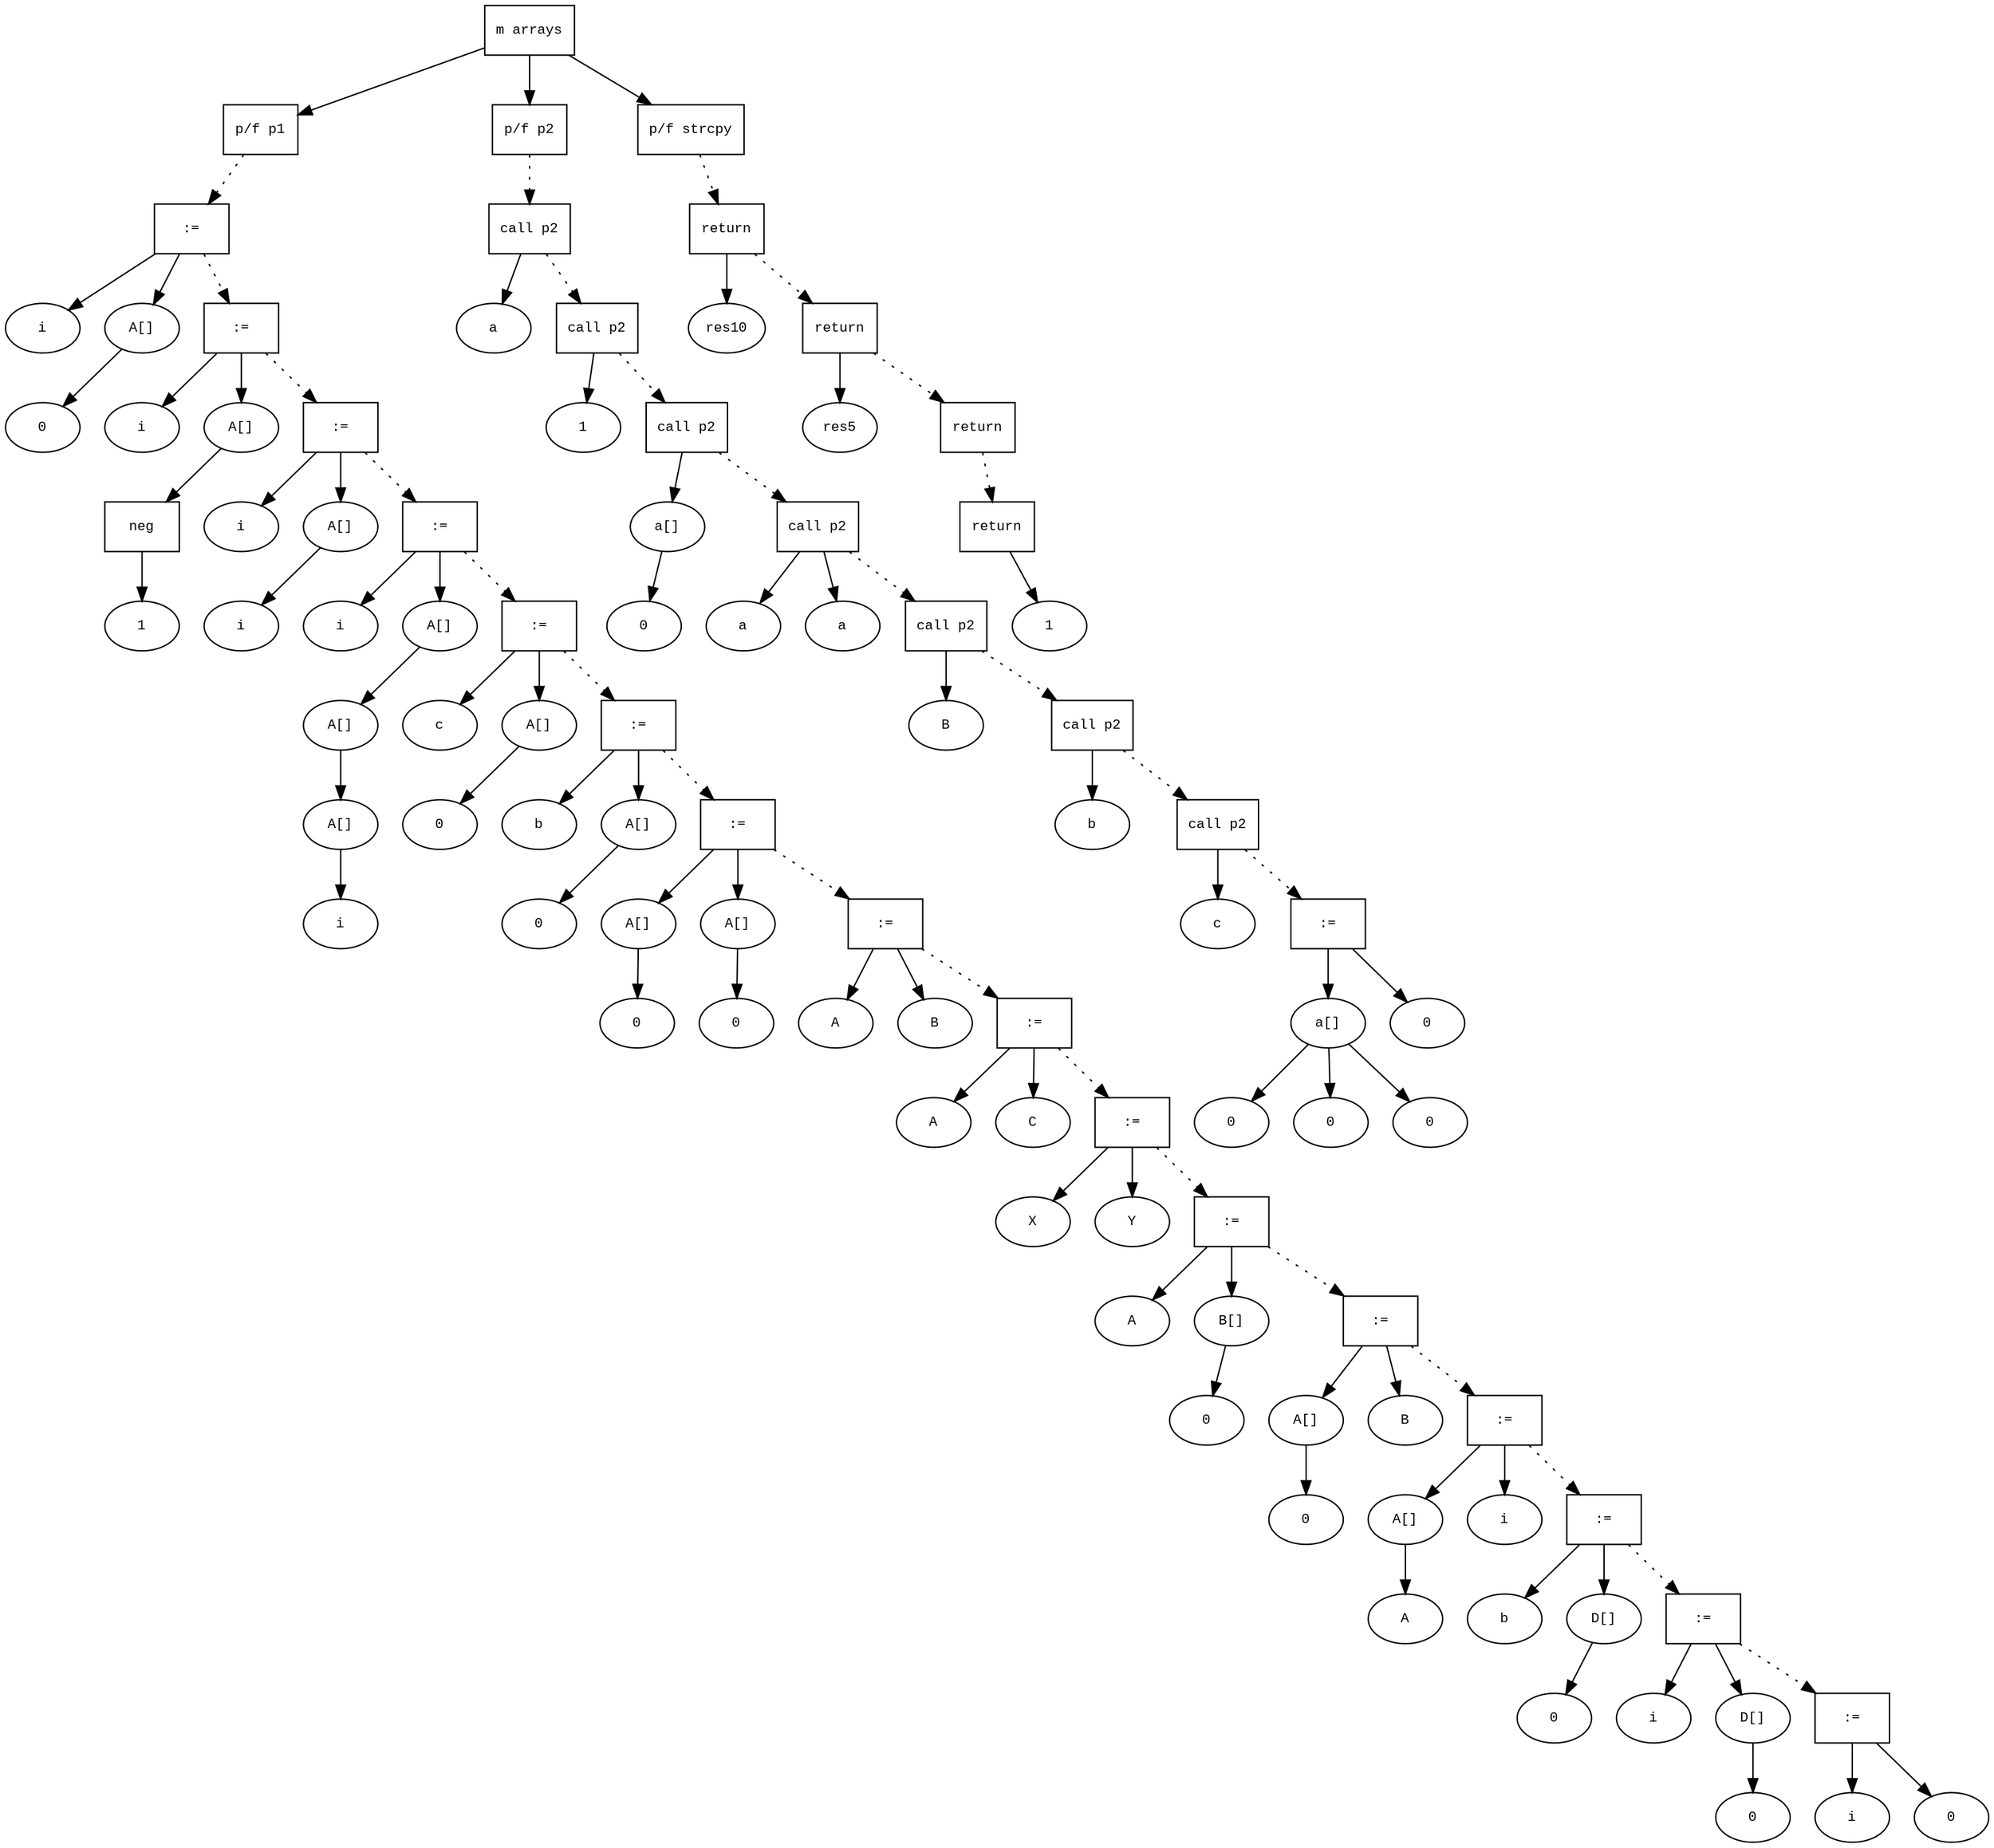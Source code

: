 digraph AST {
  graph [fontname="Times New Roman",fontsize=10];
  node  [fontname="Courier New",fontsize=10];
  edge  [fontname="Times New Roman",fontsize=10];

  node0 [label="m arrays",shape=box];
  node12 [label="p/f p1",shape=box];
  node21 [label=":=",shape=box];
  node18 [label="i",shape=ellipse];
  node21->node18;
  node19 [label="A[]",shape=ellipse];
  node20 [label="0",shape=ellipse];
  node19-> node20;
  node21->node19;
  node12 -> node21 [style=dotted];
  node26 [label=":=",shape=box];
  node22 [label="i",shape=ellipse];
  node26->node22;
  node23 [label="A[]",shape=ellipse];
  node25 [label="neg",shape=box];
  node24 [label="1",shape=ellipse];
  node25->node24;
  node23-> node25;
  node26->node23;
  node21 -> node26 [style=dotted];
  node30 [label=":=",shape=box];
  node27 [label="i",shape=ellipse];
  node30->node27;
  node28 [label="A[]",shape=ellipse];
  node29 [label="i",shape=ellipse];
  node28-> node29;
  node30->node28;
  node26 -> node30 [style=dotted];
  node36 [label=":=",shape=box];
  node31 [label="i",shape=ellipse];
  node36->node31;
  node32 [label="A[]",shape=ellipse];
  node33 [label="A[]",shape=ellipse];
  node34 [label="A[]",shape=ellipse];
  node35 [label="i",shape=ellipse];
  node34-> node35;
  node33-> node34;
  node32-> node33;
  node36->node32;
  node30 -> node36 [style=dotted];
  node40 [label=":=",shape=box];
  node37 [label="c",shape=ellipse];
  node40->node37;
  node38 [label="A[]",shape=ellipse];
  node39 [label="0",shape=ellipse];
  node38-> node39;
  node40->node38;
  node36 -> node40 [style=dotted];
  node44 [label=":=",shape=box];
  node41 [label="b",shape=ellipse];
  node44->node41;
  node42 [label="A[]",shape=ellipse];
  node43 [label="0",shape=ellipse];
  node42-> node43;
  node44->node42;
  node40 -> node44 [style=dotted];
  node49 [label=":=",shape=box];
  node45 [label="A[]",shape=ellipse];
  node46 [label="0",shape=ellipse];
  node45-> node46;
  node49->node45;
  node47 [label="A[]",shape=ellipse];
  node48 [label="0",shape=ellipse];
  node47-> node48;
  node49->node47;
  node44 -> node49 [style=dotted];
  node52 [label=":=",shape=box];
  node50 [label="A",shape=ellipse];
  node52->node50;
  node51 [label="B",shape=ellipse];
  node52->node51;
  node49 -> node52 [style=dotted];
  node55 [label=":=",shape=box];
  node53 [label="A",shape=ellipse];
  node55->node53;
  node54 [label="C",shape=ellipse];
  node55->node54;
  node52 -> node55 [style=dotted];
  node58 [label=":=",shape=box];
  node56 [label="X",shape=ellipse];
  node58->node56;
  node57 [label="Y",shape=ellipse];
  node58->node57;
  node55 -> node58 [style=dotted];
  node62 [label=":=",shape=box];
  node59 [label="A",shape=ellipse];
  node62->node59;
  node60 [label="B[]",shape=ellipse];
  node61 [label="0",shape=ellipse];
  node60-> node61;
  node62->node60;
  node58 -> node62 [style=dotted];
  node66 [label=":=",shape=box];
  node63 [label="A[]",shape=ellipse];
  node64 [label="0",shape=ellipse];
  node63-> node64;
  node66->node63;
  node65 [label="B",shape=ellipse];
  node66->node65;
  node62 -> node66 [style=dotted];
  node70 [label=":=",shape=box];
  node67 [label="A[]",shape=ellipse];
  node68 [label="A",shape=ellipse];
  node67-> node68;
  node70->node67;
  node69 [label="i",shape=ellipse];
  node70->node69;
  node66 -> node70 [style=dotted];
  node74 [label=":=",shape=box];
  node71 [label="b",shape=ellipse];
  node74->node71;
  node72 [label="D[]",shape=ellipse];
  node73 [label="0",shape=ellipse];
  node72-> node73;
  node74->node72;
  node70 -> node74 [style=dotted];
  node78 [label=":=",shape=box];
  node75 [label="i",shape=ellipse];
  node78->node75;
  node76 [label="D[]",shape=ellipse];
  node77 [label="0",shape=ellipse];
  node76-> node77;
  node78->node76;
  node74 -> node78 [style=dotted];
  node81 [label=":=",shape=box];
  node79 [label="i",shape=ellipse];
  node81->node79;
  node80 [label="0",shape=ellipse];
  node81->node80;
  node78 -> node81 [style=dotted];
  node0 -> node12;
  node84 [label="p/f p2",shape=box];
  node96 [label="call p2",shape=box];
  node97 [label="a",shape=ellipse];
  node96->node97;
  node84 -> node96 [style=dotted];
  node100 [label="call p2",shape=box];
  node101 [label="1",shape=ellipse];
  node100->node101;
  node96 -> node100 [style=dotted];
  node104 [label="call p2",shape=box];
  node105 [label="a[]",shape=ellipse];
  node106 [label="0",shape=ellipse];
  node105-> node106;
  node104->node105;
  node100 -> node104 [style=dotted];
  node109 [label="call p2",shape=box];
  node110 [label="a",shape=ellipse];
  node109->node110;
  node111 [label="a",shape=ellipse];
  node109->node111;
  node104 -> node109 [style=dotted];
  node114 [label="call p2",shape=box];
  node115 [label="B",shape=ellipse];
  node114->node115;
  node109 -> node114 [style=dotted];
  node118 [label="call p2",shape=box];
  node119 [label="b",shape=ellipse];
  node118->node119;
  node114 -> node118 [style=dotted];
  node122 [label="call p2",shape=box];
  node123 [label="c",shape=ellipse];
  node122->node123;
  node118 -> node122 [style=dotted];
  node130 [label=":=",shape=box];
  node125 [label="a[]",shape=ellipse];
  node126 [label="0",shape=ellipse];
  node125-> node126;
  node127 [label="0",shape=ellipse];
  node125-> node127;
  node128 [label="0",shape=ellipse];
  node125-> node128;
  node130->node125;
  node129 [label="0",shape=ellipse];
  node130->node129;
  node122 -> node130 [style=dotted];
  node0 -> node84;
  node133 [label="p/f strcpy",shape=box];
  node139 [label="return",shape=box];
  node138 [label="res10",shape=ellipse];
  node139->node138;
  node133 -> node139 [style=dotted];
  node141 [label="return",shape=box];
  node140 [label="res5",shape=ellipse];
  node141->node140;
  node139 -> node141 [style=dotted];
  node142 [label="return",shape=box];
  node141 -> node142 [style=dotted];
  node144 [label="return",shape=box];
  node143 [label="1",shape=ellipse];
  node144->node143;
  node142 -> node144 [style=dotted];
  node0 -> node133;
}
